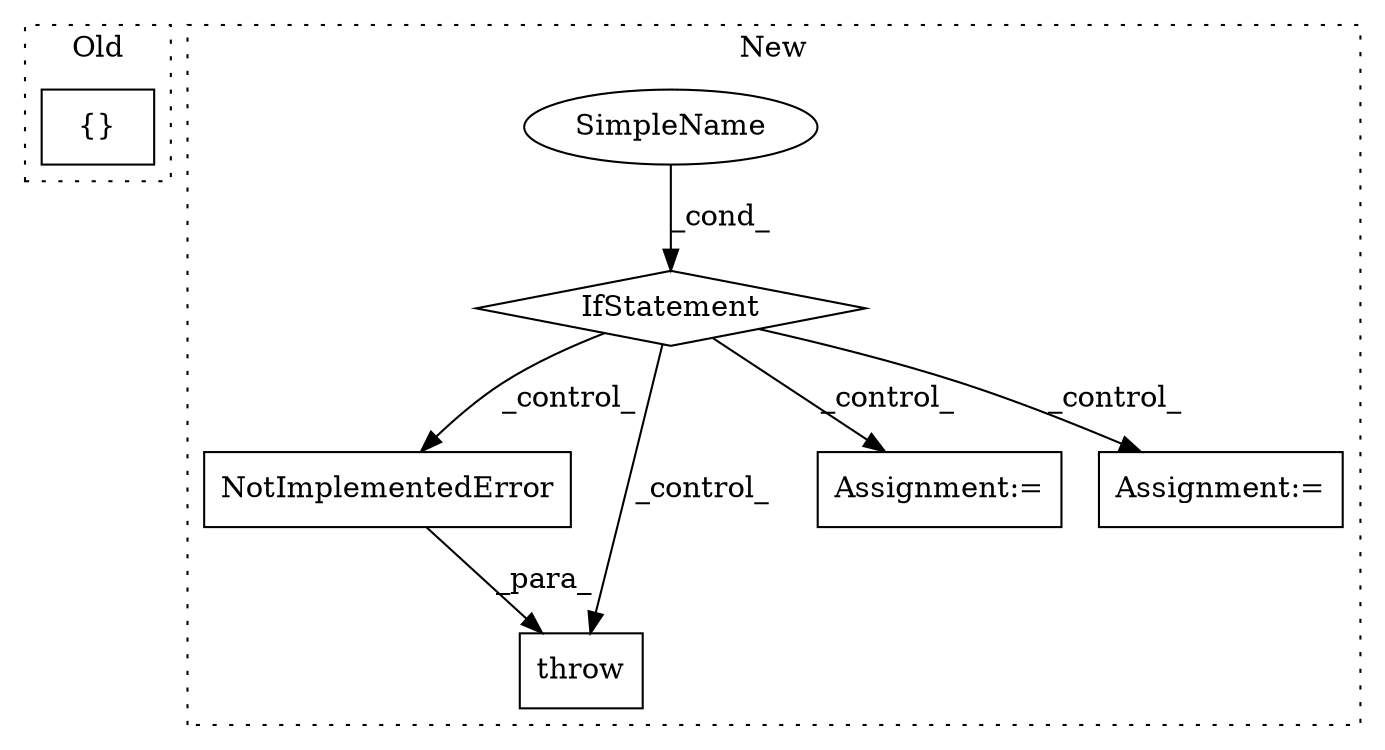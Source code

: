 digraph G {
subgraph cluster0 {
1 [label="{}" a="4" s="21298,21416" l="1,1" shape="box"];
label = "Old";
style="dotted";
}
subgraph cluster1 {
2 [label="NotImplementedError" a="32" s="33811,33913" l="20,1" shape="box"];
3 [label="IfStatement" a="25" s="33671,33689" l="4,2" shape="diamond"];
4 [label="SimpleName" a="42" s="" l="" shape="ellipse"];
5 [label="throw" a="53" s="33805" l="6" shape="box"];
6 [label="Assignment:=" a="7" s="33930" l="1" shape="box"];
7 [label="Assignment:=" a="7" s="33946" l="1" shape="box"];
label = "New";
style="dotted";
}
2 -> 5 [label="_para_"];
3 -> 7 [label="_control_"];
3 -> 2 [label="_control_"];
3 -> 6 [label="_control_"];
3 -> 5 [label="_control_"];
4 -> 3 [label="_cond_"];
}
